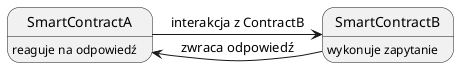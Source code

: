 @startuml SmartContractAction


SmartContractA -> SmartContractB: interakcja z ContractB

SmartContractB: wykonuje zapytanie

SmartContractB -> SmartContractA: zwraca odpowiedź

SmartContractA: reaguje na odpowiedź


@enduml
